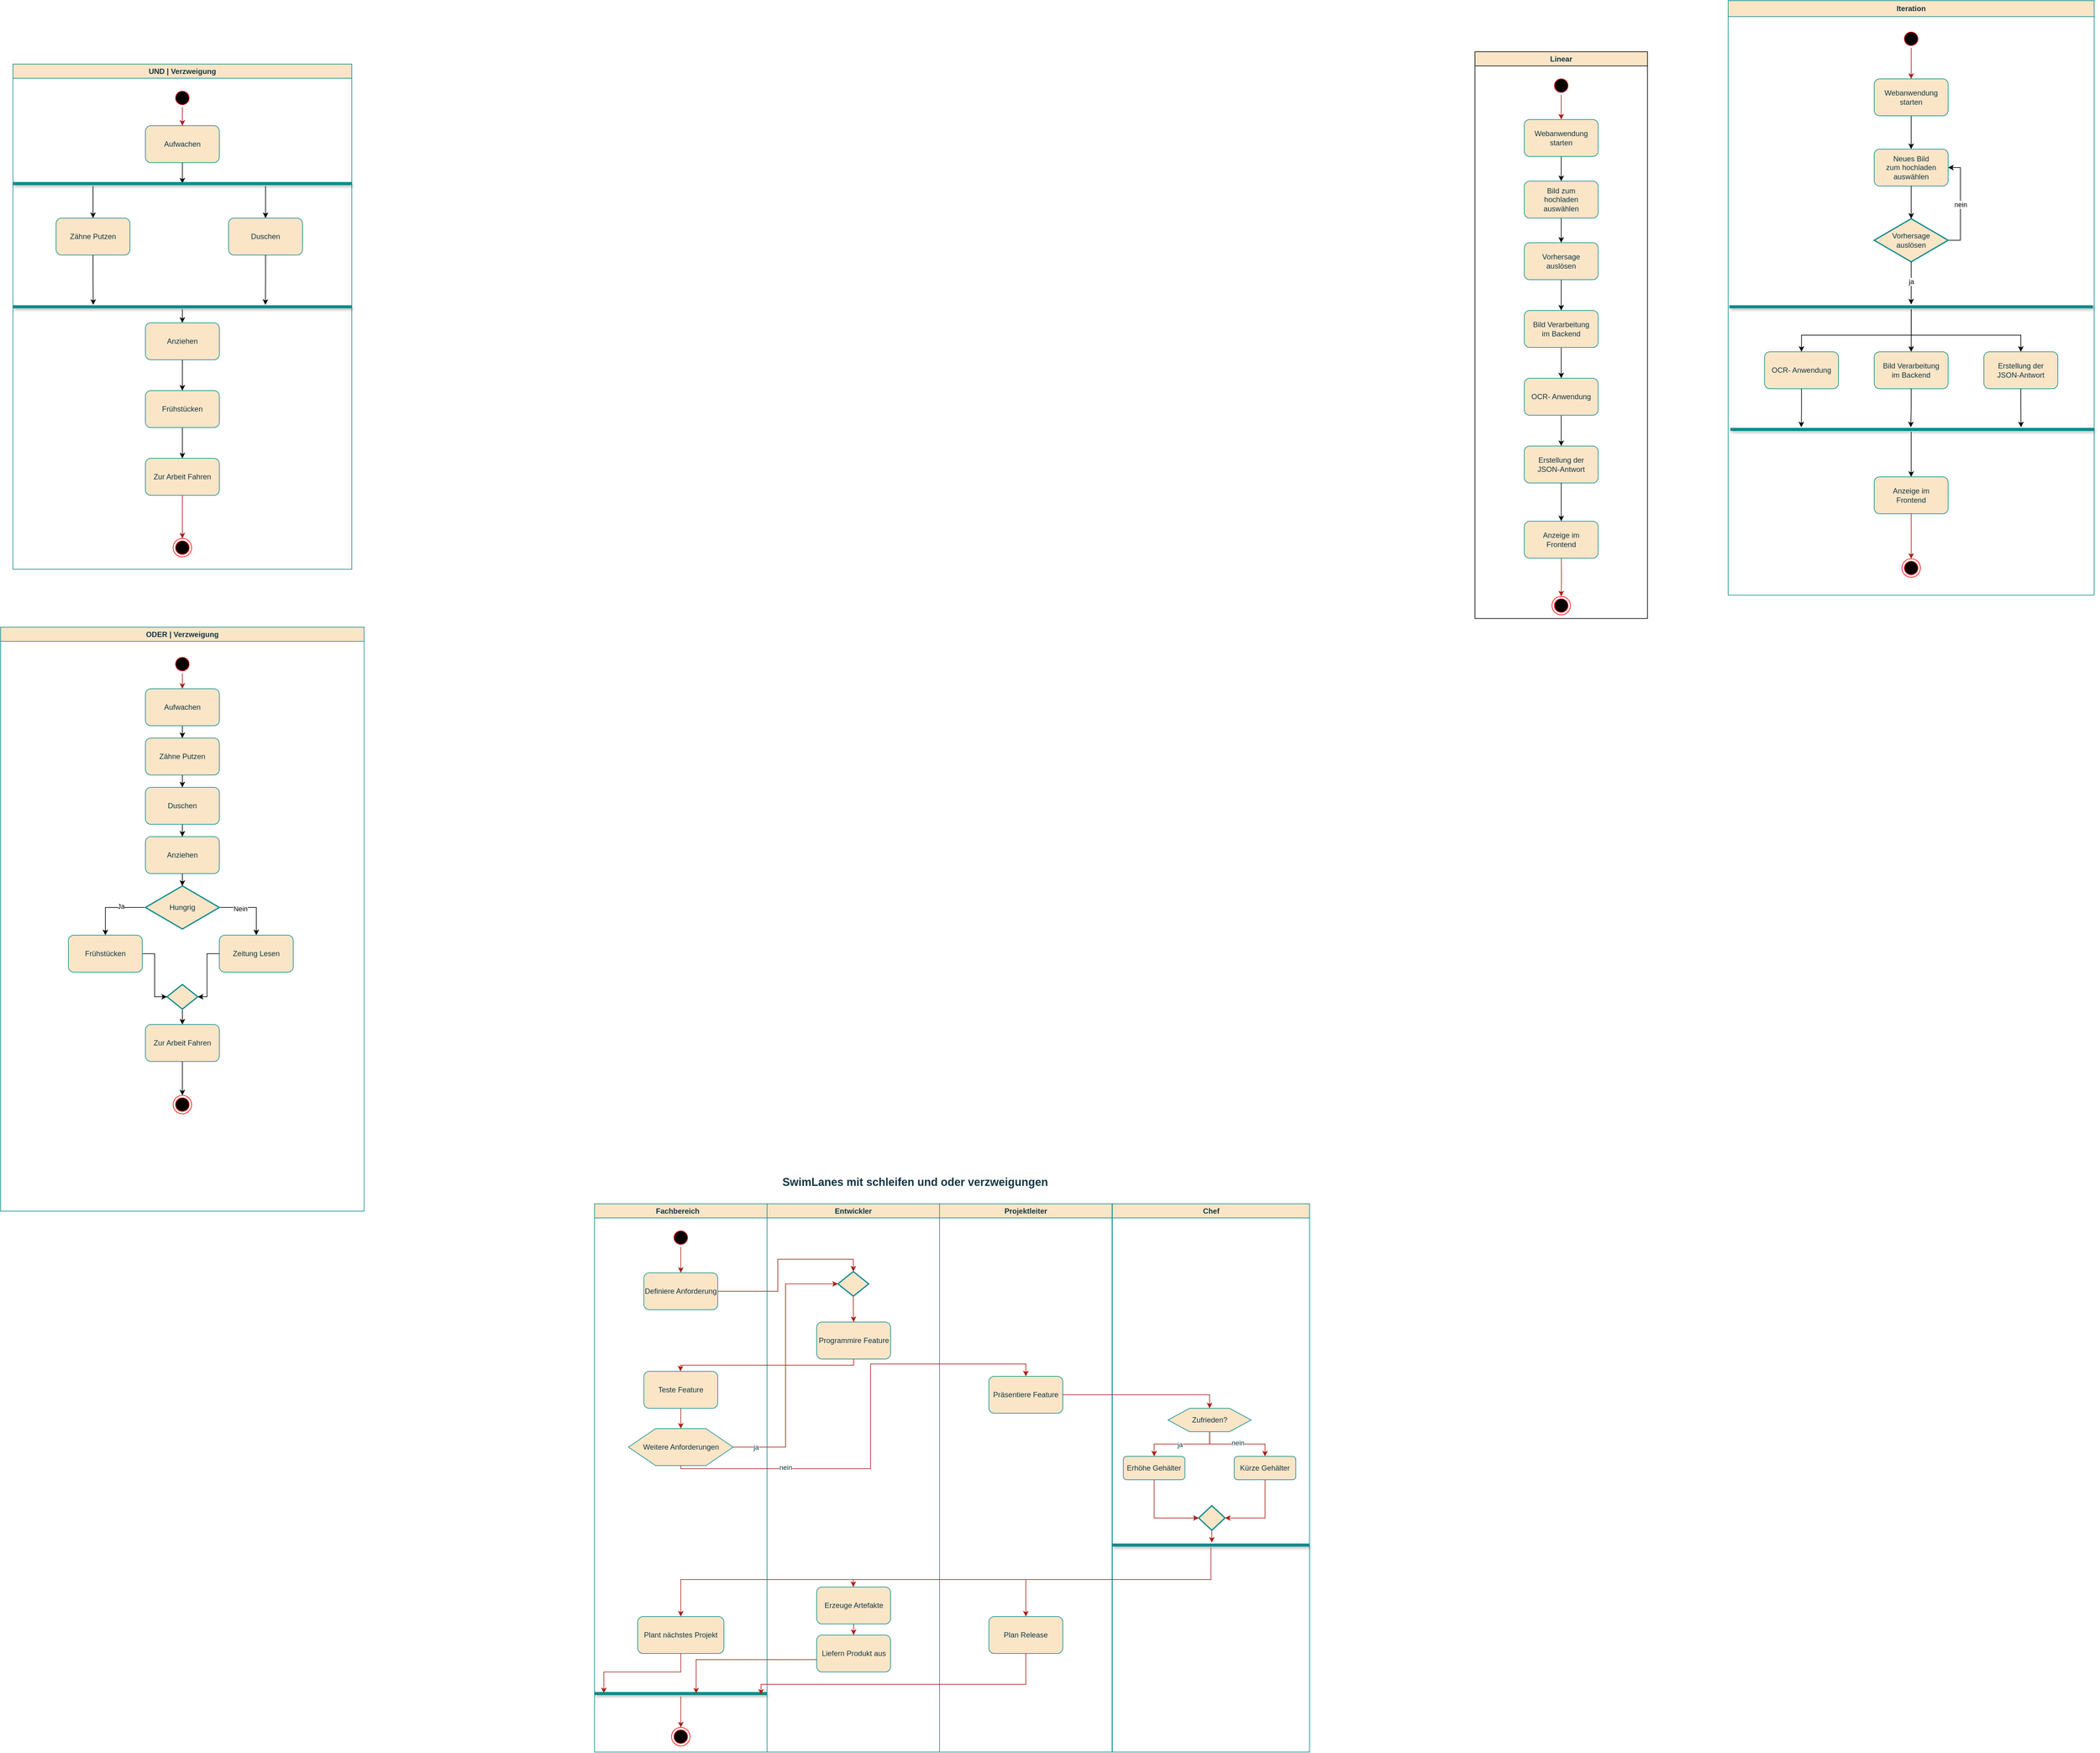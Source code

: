 <mxfile version="26.0.16">
  <diagram name="Seite-1" id="DFNLTvJq9VpUuVKCkXZx">
    <mxGraphModel dx="3145" dy="2306" grid="0" gridSize="10" guides="1" tooltips="1" connect="1" arrows="1" fold="1" page="0" pageScale="1" pageWidth="827" pageHeight="1169" math="0" shadow="0">
      <root>
        <mxCell id="0" />
        <mxCell id="1" parent="0" />
        <mxCell id="cxbMUShry3Oriru9tbwx-21" value="Fachbereich   " style="swimlane;whiteSpace=wrap;labelBackgroundColor=none;fillColor=#FAE5C7;strokeColor=#0F8B8D;fontColor=#143642;" vertex="1" parent="1">
          <mxGeometry x="64" y="1030" width="280" height="890" as="geometry" />
        </mxCell>
        <mxCell id="cxbMUShry3Oriru9tbwx-22" value="Definiere Anforderung" style="rounded=1;whiteSpace=wrap;html=1;labelBackgroundColor=none;fillColor=#FAE5C7;strokeColor=#0F8B8D;fontColor=#143642;" vertex="1" parent="cxbMUShry3Oriru9tbwx-21">
          <mxGeometry x="80" y="112" width="120" height="60" as="geometry" />
        </mxCell>
        <mxCell id="cxbMUShry3Oriru9tbwx-23" style="edgeStyle=orthogonalEdgeStyle;rounded=0;orthogonalLoop=1;jettySize=auto;html=1;strokeColor=#A8201A;fontColor=#143642;fillColor=#FAE5C7;" edge="1" parent="cxbMUShry3Oriru9tbwx-21" source="cxbMUShry3Oriru9tbwx-24" target="cxbMUShry3Oriru9tbwx-27">
          <mxGeometry relative="1" as="geometry" />
        </mxCell>
        <mxCell id="cxbMUShry3Oriru9tbwx-24" value="Teste Feature" style="rounded=1;whiteSpace=wrap;html=1;labelBackgroundColor=none;fillColor=#FAE5C7;strokeColor=#0F8B8D;fontColor=#143642;" vertex="1" parent="cxbMUShry3Oriru9tbwx-21">
          <mxGeometry x="80" y="272" width="120" height="60" as="geometry" />
        </mxCell>
        <mxCell id="cxbMUShry3Oriru9tbwx-25" style="edgeStyle=orthogonalEdgeStyle;rounded=0;orthogonalLoop=1;jettySize=auto;html=1;strokeColor=#A8201A;fontColor=#143642;fillColor=#FAE5C7;" edge="1" parent="cxbMUShry3Oriru9tbwx-21" source="cxbMUShry3Oriru9tbwx-26" target="cxbMUShry3Oriru9tbwx-22">
          <mxGeometry relative="1" as="geometry" />
        </mxCell>
        <mxCell id="cxbMUShry3Oriru9tbwx-26" value="" style="ellipse;html=1;shape=startState;fillColor=#000000;strokeColor=#ff0000;fontColor=#143642;" vertex="1" parent="cxbMUShry3Oriru9tbwx-21">
          <mxGeometry x="125" y="40" width="30" height="30" as="geometry" />
        </mxCell>
        <mxCell id="cxbMUShry3Oriru9tbwx-27" value="" style="verticalLabelPosition=bottom;verticalAlign=top;html=1;shape=hexagon;perimeter=hexagonPerimeter2;arcSize=6;size=0.26;strokeColor=#0F8B8D;fontColor=#143642;fillColor=#FAE5C7;" vertex="1" parent="cxbMUShry3Oriru9tbwx-21">
          <mxGeometry x="55" y="365" width="170" height="60" as="geometry" />
        </mxCell>
        <mxCell id="cxbMUShry3Oriru9tbwx-28" value="Weitere Anforderungen" style="text;html=1;align=center;verticalAlign=middle;resizable=0;points=[];autosize=1;strokeColor=none;fillColor=none;fontColor=#143642;" vertex="1" parent="cxbMUShry3Oriru9tbwx-21">
          <mxGeometry x="65" y="380" width="150" height="30" as="geometry" />
        </mxCell>
        <mxCell id="cxbMUShry3Oriru9tbwx-29" value="Plant nächstes Projekt" style="rounded=1;whiteSpace=wrap;html=1;strokeColor=#0F8B8D;fontColor=#143642;fillColor=#FAE5C7;" vertex="1" parent="cxbMUShry3Oriru9tbwx-21">
          <mxGeometry x="70" y="670" width="140" height="60" as="geometry" />
        </mxCell>
        <mxCell id="cxbMUShry3Oriru9tbwx-30" value="" style="line;strokeWidth=5;fillColor=none;align=left;verticalAlign=middle;spacingTop=-1;spacingLeft=3;spacingRight=3;rotatable=0;labelPosition=right;points=[];portConstraint=eastwest;strokeColor=inherit;fontColor=#143642;shadow=1;" vertex="1" parent="cxbMUShry3Oriru9tbwx-21">
          <mxGeometry y="790" width="280" height="10" as="geometry" />
        </mxCell>
        <mxCell id="cxbMUShry3Oriru9tbwx-31" value="" style="ellipse;html=1;shape=endState;fillColor=#000000;strokeColor=#ff0000;fontColor=#143642;" vertex="1" parent="cxbMUShry3Oriru9tbwx-21">
          <mxGeometry x="125" y="850" width="30" height="30" as="geometry" />
        </mxCell>
        <mxCell id="cxbMUShry3Oriru9tbwx-32" style="edgeStyle=orthogonalEdgeStyle;rounded=0;orthogonalLoop=1;jettySize=auto;html=1;entryX=0.5;entryY=0;entryDx=0;entryDy=0;strokeColor=#A8201A;fontColor=#143642;fillColor=#FAE5C7;" edge="1" parent="cxbMUShry3Oriru9tbwx-21" source="cxbMUShry3Oriru9tbwx-30" target="cxbMUShry3Oriru9tbwx-31">
          <mxGeometry relative="1" as="geometry">
            <Array as="points">
              <mxPoint x="140" y="830" />
              <mxPoint x="140" y="830" />
            </Array>
          </mxGeometry>
        </mxCell>
        <mxCell id="cxbMUShry3Oriru9tbwx-33" style="edgeStyle=orthogonalEdgeStyle;rounded=0;orthogonalLoop=1;jettySize=auto;html=1;entryX=0.054;entryY=0.43;entryDx=0;entryDy=0;entryPerimeter=0;strokeColor=#A8201A;fontColor=#143642;fillColor=#FAE5C7;" edge="1" parent="cxbMUShry3Oriru9tbwx-21" source="cxbMUShry3Oriru9tbwx-29" target="cxbMUShry3Oriru9tbwx-30">
          <mxGeometry relative="1" as="geometry">
            <Array as="points">
              <mxPoint x="140" y="760" />
              <mxPoint x="15" y="760" />
            </Array>
          </mxGeometry>
        </mxCell>
        <mxCell id="cxbMUShry3Oriru9tbwx-34" value="Entwickler" style="swimlane;whiteSpace=wrap;labelBackgroundColor=none;fillColor=#FAE5C7;strokeColor=#0F8B8D;fontColor=#143642;" vertex="1" parent="1">
          <mxGeometry x="344" y="1030" width="280" height="890" as="geometry" />
        </mxCell>
        <mxCell id="cxbMUShry3Oriru9tbwx-35" value="Programmire Feature" style="rounded=1;whiteSpace=wrap;html=1;labelBackgroundColor=none;fillColor=#FAE5C7;strokeColor=#0F8B8D;fontColor=#143642;" vertex="1" parent="cxbMUShry3Oriru9tbwx-34">
          <mxGeometry x="80.5" y="192" width="120" height="60" as="geometry" />
        </mxCell>
        <mxCell id="cxbMUShry3Oriru9tbwx-36" style="edgeStyle=orthogonalEdgeStyle;rounded=0;orthogonalLoop=1;jettySize=auto;html=1;strokeColor=#A8201A;fontColor=#143642;fillColor=#FAE5C7;" edge="1" parent="cxbMUShry3Oriru9tbwx-34" source="cxbMUShry3Oriru9tbwx-37" target="cxbMUShry3Oriru9tbwx-35">
          <mxGeometry relative="1" as="geometry" />
        </mxCell>
        <mxCell id="cxbMUShry3Oriru9tbwx-37" value="" style="strokeWidth=2;html=1;shape=mxgraph.flowchart.decision;whiteSpace=wrap;strokeColor=#0F8B8D;fontColor=#143642;fillColor=#FAE5C7;" vertex="1" parent="cxbMUShry3Oriru9tbwx-34">
          <mxGeometry x="115" y="110" width="50" height="40" as="geometry" />
        </mxCell>
        <mxCell id="cxbMUShry3Oriru9tbwx-38" style="edgeStyle=orthogonalEdgeStyle;rounded=0;orthogonalLoop=1;jettySize=auto;html=1;entryX=0.5;entryY=0;entryDx=0;entryDy=0;strokeColor=#A8201A;fontColor=#143642;fillColor=#FAE5C7;" edge="1" parent="cxbMUShry3Oriru9tbwx-34" source="cxbMUShry3Oriru9tbwx-39" target="cxbMUShry3Oriru9tbwx-40">
          <mxGeometry relative="1" as="geometry" />
        </mxCell>
        <mxCell id="cxbMUShry3Oriru9tbwx-39" value="Erzeuge Artefakte" style="rounded=1;whiteSpace=wrap;html=1;strokeColor=#0F8B8D;fontColor=#143642;fillColor=#FAE5C7;" vertex="1" parent="cxbMUShry3Oriru9tbwx-34">
          <mxGeometry x="80.5" y="622" width="120" height="60" as="geometry" />
        </mxCell>
        <mxCell id="cxbMUShry3Oriru9tbwx-40" value="Liefern Produkt aus" style="rounded=1;whiteSpace=wrap;html=1;strokeColor=#0F8B8D;fontColor=#143642;fillColor=#FAE5C7;" vertex="1" parent="cxbMUShry3Oriru9tbwx-34">
          <mxGeometry x="80.5" y="700" width="120" height="60" as="geometry" />
        </mxCell>
        <mxCell id="cxbMUShry3Oriru9tbwx-41" value="Projektleiter" style="swimlane;whiteSpace=wrap;startSize=23;labelBackgroundColor=none;fillColor=#FAE5C7;strokeColor=#0F8B8D;fontColor=#143642;" vertex="1" parent="1">
          <mxGeometry x="624" y="1030" width="280" height="890" as="geometry" />
        </mxCell>
        <mxCell id="cxbMUShry3Oriru9tbwx-42" value="Präsentiere Feature" style="rounded=1;whiteSpace=wrap;html=1;labelBackgroundColor=none;fillColor=#FAE5C7;strokeColor=#0F8B8D;fontColor=#143642;" vertex="1" parent="cxbMUShry3Oriru9tbwx-41">
          <mxGeometry x="80" y="280" width="120" height="60" as="geometry" />
        </mxCell>
        <mxCell id="cxbMUShry3Oriru9tbwx-43" value="Plan Release" style="rounded=1;whiteSpace=wrap;html=1;strokeColor=#0F8B8D;fontColor=#143642;fillColor=#FAE5C7;" vertex="1" parent="cxbMUShry3Oriru9tbwx-41">
          <mxGeometry x="80" y="670" width="120" height="60" as="geometry" />
        </mxCell>
        <mxCell id="cxbMUShry3Oriru9tbwx-44" value="Chef" style="swimlane;whiteSpace=wrap;html=1;labelBackgroundColor=none;fillColor=#FAE5C7;strokeColor=#0F8B8D;fontColor=#143642;" vertex="1" parent="1">
          <mxGeometry x="904.5" y="1030" width="320" height="890" as="geometry" />
        </mxCell>
        <mxCell id="cxbMUShry3Oriru9tbwx-45" value="Erhöhe Gehälter" style="rounded=1;whiteSpace=wrap;html=1;labelBackgroundColor=none;fillColor=#FAE5C7;strokeColor=#0F8B8D;fontColor=#143642;" vertex="1" parent="cxbMUShry3Oriru9tbwx-44">
          <mxGeometry x="17.75" y="410" width="100" height="38" as="geometry" />
        </mxCell>
        <mxCell id="cxbMUShry3Oriru9tbwx-46" style="edgeStyle=orthogonalEdgeStyle;rounded=0;orthogonalLoop=1;jettySize=auto;html=1;entryX=0.5;entryY=0;entryDx=0;entryDy=0;strokeColor=#A8201A;fontColor=#143642;fillColor=#FAE5C7;" edge="1" parent="cxbMUShry3Oriru9tbwx-44" source="cxbMUShry3Oriru9tbwx-50" target="cxbMUShry3Oriru9tbwx-45">
          <mxGeometry relative="1" as="geometry" />
        </mxCell>
        <mxCell id="cxbMUShry3Oriru9tbwx-47" value="ja" style="edgeLabel;html=1;align=center;verticalAlign=middle;resizable=0;points=[];strokeColor=#0F8B8D;fontColor=#143642;fillColor=#FAE5C7;" vertex="1" connectable="0" parent="cxbMUShry3Oriru9tbwx-46">
          <mxGeometry x="0.046" y="1" relative="1" as="geometry">
            <mxPoint x="-1" as="offset" />
          </mxGeometry>
        </mxCell>
        <mxCell id="cxbMUShry3Oriru9tbwx-48" style="edgeStyle=orthogonalEdgeStyle;rounded=0;orthogonalLoop=1;jettySize=auto;html=1;entryX=0.5;entryY=0;entryDx=0;entryDy=0;strokeColor=#A8201A;fontColor=#143642;fillColor=#FAE5C7;" edge="1" parent="cxbMUShry3Oriru9tbwx-44" source="cxbMUShry3Oriru9tbwx-50" target="cxbMUShry3Oriru9tbwx-52">
          <mxGeometry relative="1" as="geometry" />
        </mxCell>
        <mxCell id="cxbMUShry3Oriru9tbwx-49" value="nein" style="edgeLabel;html=1;align=center;verticalAlign=middle;resizable=0;points=[];strokeColor=#0F8B8D;fontColor=#143642;fillColor=#FAE5C7;" vertex="1" connectable="0" parent="cxbMUShry3Oriru9tbwx-48">
          <mxGeometry x="0.024" y="2" relative="1" as="geometry">
            <mxPoint x="-1" as="offset" />
          </mxGeometry>
        </mxCell>
        <mxCell id="cxbMUShry3Oriru9tbwx-50" value="" style="verticalLabelPosition=bottom;verticalAlign=top;html=1;shape=hexagon;perimeter=hexagonPerimeter2;arcSize=6;size=0.26;strokeColor=#0F8B8D;fontColor=#143642;fillColor=#FAE5C7;" vertex="1" parent="cxbMUShry3Oriru9tbwx-44">
          <mxGeometry x="90.25" y="332" width="135" height="38" as="geometry" />
        </mxCell>
        <mxCell id="cxbMUShry3Oriru9tbwx-51" value="Zufrieden?" style="text;html=1;align=center;verticalAlign=middle;resizable=0;points=[];autosize=1;strokeColor=none;fillColor=none;fontColor=#143642;" vertex="1" parent="cxbMUShry3Oriru9tbwx-44">
          <mxGeometry x="117.75" y="336" width="80" height="30" as="geometry" />
        </mxCell>
        <mxCell id="cxbMUShry3Oriru9tbwx-52" value="Kürze Gehälter" style="rounded=1;whiteSpace=wrap;html=1;labelBackgroundColor=none;fillColor=#FAE5C7;strokeColor=#0F8B8D;fontColor=#143642;" vertex="1" parent="cxbMUShry3Oriru9tbwx-44">
          <mxGeometry x="197.75" y="410" width="100" height="38" as="geometry" />
        </mxCell>
        <mxCell id="cxbMUShry3Oriru9tbwx-53" value="" style="strokeWidth=2;html=1;shape=mxgraph.flowchart.decision;whiteSpace=wrap;strokeColor=#0F8B8D;fontColor=#143642;fillColor=#FAE5C7;" vertex="1" parent="cxbMUShry3Oriru9tbwx-44">
          <mxGeometry x="140" y="490" width="42.75" height="40" as="geometry" />
        </mxCell>
        <mxCell id="cxbMUShry3Oriru9tbwx-54" style="edgeStyle=orthogonalEdgeStyle;rounded=0;orthogonalLoop=1;jettySize=auto;html=1;entryX=0;entryY=0.5;entryDx=0;entryDy=0;entryPerimeter=0;strokeColor=#A8201A;fontColor=#143642;fillColor=#FAE5C7;" edge="1" parent="cxbMUShry3Oriru9tbwx-44" source="cxbMUShry3Oriru9tbwx-45" target="cxbMUShry3Oriru9tbwx-53">
          <mxGeometry relative="1" as="geometry">
            <Array as="points">
              <mxPoint x="68" y="510" />
            </Array>
          </mxGeometry>
        </mxCell>
        <mxCell id="cxbMUShry3Oriru9tbwx-55" style="edgeStyle=orthogonalEdgeStyle;rounded=0;orthogonalLoop=1;jettySize=auto;html=1;entryX=1;entryY=0.5;entryDx=0;entryDy=0;entryPerimeter=0;strokeColor=#A8201A;fontColor=#143642;fillColor=#FAE5C7;" edge="1" parent="cxbMUShry3Oriru9tbwx-44" source="cxbMUShry3Oriru9tbwx-52" target="cxbMUShry3Oriru9tbwx-53">
          <mxGeometry relative="1" as="geometry">
            <Array as="points">
              <mxPoint x="248" y="510" />
            </Array>
          </mxGeometry>
        </mxCell>
        <mxCell id="cxbMUShry3Oriru9tbwx-56" value="" style="line;strokeWidth=5;fillColor=#000000;align=left;verticalAlign=middle;spacingTop=-1;spacingLeft=3;spacingRight=3;rotatable=0;labelPosition=right;points=[];portConstraint=eastwest;strokeColor=inherit;fontColor=#143642;shadow=1;" vertex="1" parent="cxbMUShry3Oriru9tbwx-44">
          <mxGeometry y="550" width="320" height="8" as="geometry" />
        </mxCell>
        <mxCell id="cxbMUShry3Oriru9tbwx-57" style="edgeStyle=orthogonalEdgeStyle;rounded=0;orthogonalLoop=1;jettySize=auto;html=1;entryX=0.504;entryY=0;entryDx=0;entryDy=0;entryPerimeter=0;strokeColor=#A8201A;fontColor=#143642;fillColor=#FAE5C7;" edge="1" parent="cxbMUShry3Oriru9tbwx-44" source="cxbMUShry3Oriru9tbwx-53" target="cxbMUShry3Oriru9tbwx-56">
          <mxGeometry relative="1" as="geometry" />
        </mxCell>
        <mxCell id="cxbMUShry3Oriru9tbwx-58" style="edgeStyle=orthogonalEdgeStyle;rounded=0;orthogonalLoop=1;jettySize=auto;html=1;labelBackgroundColor=none;strokeColor=#A8201A;fontColor=default;" edge="1" parent="1" source="cxbMUShry3Oriru9tbwx-35" target="cxbMUShry3Oriru9tbwx-24">
          <mxGeometry relative="1" as="geometry">
            <Array as="points">
              <mxPoint x="484.5" y="1292" />
              <mxPoint x="203.5" y="1292" />
            </Array>
          </mxGeometry>
        </mxCell>
        <mxCell id="cxbMUShry3Oriru9tbwx-59" value="&lt;b&gt;&lt;font style=&quot;font-size: 18px;&quot;&gt;SwimLanes mit schleifen und oder verzweigungen&lt;/font&gt;&lt;/b&gt;" style="text;html=1;align=center;verticalAlign=middle;resizable=0;points=[];autosize=1;strokeColor=none;fillColor=none;fontColor=#143642;" vertex="1" parent="1">
          <mxGeometry x="359" y="975" width="450" height="40" as="geometry" />
        </mxCell>
        <mxCell id="cxbMUShry3Oriru9tbwx-60" style="edgeStyle=orthogonalEdgeStyle;rounded=0;orthogonalLoop=1;jettySize=auto;html=1;entryX=0;entryY=0.5;entryDx=0;entryDy=0;entryPerimeter=0;strokeColor=#A8201A;fontColor=#143642;fillColor=#FAE5C7;endSize=6;jumpSize=10;targetPerimeterSpacing=0;" edge="1" parent="1" source="cxbMUShry3Oriru9tbwx-27" target="cxbMUShry3Oriru9tbwx-37">
          <mxGeometry relative="1" as="geometry" />
        </mxCell>
        <mxCell id="cxbMUShry3Oriru9tbwx-61" value="ja" style="edgeLabel;html=1;align=center;verticalAlign=middle;resizable=0;points=[];strokeColor=#0F8B8D;fontColor=#143642;fillColor=#FAE5C7;" vertex="1" connectable="0" parent="cxbMUShry3Oriru9tbwx-60">
          <mxGeometry x="-0.829" relative="1" as="geometry">
            <mxPoint as="offset" />
          </mxGeometry>
        </mxCell>
        <mxCell id="cxbMUShry3Oriru9tbwx-62" style="edgeStyle=orthogonalEdgeStyle;rounded=0;orthogonalLoop=1;jettySize=auto;html=1;entryX=0.5;entryY=0;entryDx=0;entryDy=0;entryPerimeter=0;strokeColor=#A8201A;fontColor=#143642;fillColor=#FAE5C7;" edge="1" parent="1" source="cxbMUShry3Oriru9tbwx-22" target="cxbMUShry3Oriru9tbwx-37">
          <mxGeometry relative="1" as="geometry" />
        </mxCell>
        <mxCell id="cxbMUShry3Oriru9tbwx-63" style="edgeStyle=orthogonalEdgeStyle;rounded=0;orthogonalLoop=1;jettySize=auto;html=1;entryX=0.5;entryY=0;entryDx=0;entryDy=0;strokeColor=#A8201A;fontColor=#143642;fillColor=#FAE5C7;" edge="1" parent="1" source="cxbMUShry3Oriru9tbwx-27" target="cxbMUShry3Oriru9tbwx-42">
          <mxGeometry relative="1" as="geometry">
            <Array as="points">
              <mxPoint x="204" y="1460" />
              <mxPoint x="512" y="1460" />
              <mxPoint x="512" y="1290" />
              <mxPoint x="764" y="1290" />
              <mxPoint x="764" y="1300" />
            </Array>
          </mxGeometry>
        </mxCell>
        <mxCell id="cxbMUShry3Oriru9tbwx-64" value="nein" style="edgeLabel;html=1;align=center;verticalAlign=middle;resizable=0;points=[];strokeColor=#0F8B8D;fontColor=#143642;fillColor=#FAE5C7;" vertex="1" connectable="0" parent="cxbMUShry3Oriru9tbwx-63">
          <mxGeometry x="-0.536" y="2" relative="1" as="geometry">
            <mxPoint as="offset" />
          </mxGeometry>
        </mxCell>
        <mxCell id="cxbMUShry3Oriru9tbwx-65" style="edgeStyle=orthogonalEdgeStyle;rounded=0;orthogonalLoop=1;jettySize=auto;html=1;strokeColor=#A8201A;fontColor=#143642;fillColor=#FAE5C7;entryX=0.5;entryY=0;entryDx=0;entryDy=0;" edge="1" parent="1" source="cxbMUShry3Oriru9tbwx-42" target="cxbMUShry3Oriru9tbwx-50">
          <mxGeometry relative="1" as="geometry">
            <mxPoint x="970" y="1350" as="targetPoint" />
          </mxGeometry>
        </mxCell>
        <mxCell id="cxbMUShry3Oriru9tbwx-66" style="edgeStyle=orthogonalEdgeStyle;rounded=0;orthogonalLoop=1;jettySize=auto;html=1;strokeColor=#A8201A;fontColor=#143642;fillColor=#FAE5C7;" edge="1" parent="1" source="cxbMUShry3Oriru9tbwx-56" target="cxbMUShry3Oriru9tbwx-39">
          <mxGeometry relative="1" as="geometry">
            <Array as="points">
              <mxPoint x="1064" y="1640" />
              <mxPoint x="484" y="1640" />
            </Array>
          </mxGeometry>
        </mxCell>
        <mxCell id="cxbMUShry3Oriru9tbwx-67" style="edgeStyle=orthogonalEdgeStyle;rounded=0;orthogonalLoop=1;jettySize=auto;html=1;entryX=0.5;entryY=0;entryDx=0;entryDy=0;strokeColor=#A8201A;fontColor=#143642;fillColor=#FAE5C7;" edge="1" parent="1" source="cxbMUShry3Oriru9tbwx-56" target="cxbMUShry3Oriru9tbwx-29">
          <mxGeometry relative="1" as="geometry">
            <Array as="points">
              <mxPoint x="1064" y="1640" />
              <mxPoint x="204" y="1640" />
            </Array>
          </mxGeometry>
        </mxCell>
        <mxCell id="cxbMUShry3Oriru9tbwx-68" style="edgeStyle=orthogonalEdgeStyle;rounded=0;orthogonalLoop=1;jettySize=auto;html=1;entryX=0.5;entryY=0;entryDx=0;entryDy=0;strokeColor=#A8201A;fontColor=#143642;fillColor=#FAE5C7;" edge="1" parent="1" source="cxbMUShry3Oriru9tbwx-56" target="cxbMUShry3Oriru9tbwx-43">
          <mxGeometry relative="1" as="geometry">
            <Array as="points">
              <mxPoint x="1064" y="1640" />
              <mxPoint x="764" y="1640" />
            </Array>
          </mxGeometry>
        </mxCell>
        <mxCell id="cxbMUShry3Oriru9tbwx-69" style="edgeStyle=orthogonalEdgeStyle;rounded=0;orthogonalLoop=1;jettySize=auto;html=1;entryX=0.965;entryY=0.678;entryDx=0;entryDy=0;entryPerimeter=0;strokeColor=#A8201A;fontColor=#143642;fillColor=#FAE5C7;" edge="1" parent="1" source="cxbMUShry3Oriru9tbwx-43" target="cxbMUShry3Oriru9tbwx-30">
          <mxGeometry relative="1" as="geometry">
            <Array as="points">
              <mxPoint x="764" y="1810" />
              <mxPoint x="334" y="1810" />
            </Array>
          </mxGeometry>
        </mxCell>
        <mxCell id="cxbMUShry3Oriru9tbwx-70" style="edgeStyle=orthogonalEdgeStyle;rounded=0;orthogonalLoop=1;jettySize=auto;html=1;entryX=0.589;entryY=0.48;entryDx=0;entryDy=0;entryPerimeter=0;strokeColor=#A8201A;fontColor=#143642;fillColor=#FAE5C7;" edge="1" parent="1" source="cxbMUShry3Oriru9tbwx-40" target="cxbMUShry3Oriru9tbwx-30">
          <mxGeometry relative="1" as="geometry">
            <Array as="points">
              <mxPoint x="229" y="1770" />
            </Array>
          </mxGeometry>
        </mxCell>
        <mxCell id="cxbMUShry3Oriru9tbwx-71" value="Linear" style="swimlane;whiteSpace=wrap;labelBackgroundColor=none;fillColor=#FAE5C7;strokeColor=default;fontColor=#143642;swimlaneLine=1;" vertex="1" parent="1">
          <mxGeometry x="1493" y="-840" width="280" height="920" as="geometry" />
        </mxCell>
        <mxCell id="cxbMUShry3Oriru9tbwx-72" style="edgeStyle=orthogonalEdgeStyle;rounded=0;orthogonalLoop=1;jettySize=auto;html=1;" edge="1" parent="cxbMUShry3Oriru9tbwx-71" source="cxbMUShry3Oriru9tbwx-73" target="cxbMUShry3Oriru9tbwx-75">
          <mxGeometry relative="1" as="geometry" />
        </mxCell>
        <mxCell id="cxbMUShry3Oriru9tbwx-73" value="Webanwendung&lt;div&gt;starten&lt;/div&gt;" style="rounded=1;whiteSpace=wrap;html=1;labelBackgroundColor=none;fillColor=#FAE5C7;strokeColor=#0F8B8D;fontColor=#143642;" vertex="1" parent="cxbMUShry3Oriru9tbwx-71">
          <mxGeometry x="80" y="110" width="120" height="60" as="geometry" />
        </mxCell>
        <mxCell id="cxbMUShry3Oriru9tbwx-74" style="edgeStyle=orthogonalEdgeStyle;rounded=0;orthogonalLoop=1;jettySize=auto;html=1;" edge="1" parent="cxbMUShry3Oriru9tbwx-71" source="cxbMUShry3Oriru9tbwx-75" target="cxbMUShry3Oriru9tbwx-86">
          <mxGeometry relative="1" as="geometry" />
        </mxCell>
        <mxCell id="cxbMUShry3Oriru9tbwx-75" value="Bild zum&lt;div&gt;hochladen&lt;br&gt;&lt;div&gt;auswählen&lt;/div&gt;&lt;/div&gt;" style="rounded=1;whiteSpace=wrap;html=1;labelBackgroundColor=none;fillColor=#FAE5C7;strokeColor=#0F8B8D;fontColor=#143642;" vertex="1" parent="cxbMUShry3Oriru9tbwx-71">
          <mxGeometry x="80" y="210" width="120" height="60" as="geometry" />
        </mxCell>
        <mxCell id="cxbMUShry3Oriru9tbwx-76" style="edgeStyle=orthogonalEdgeStyle;rounded=0;orthogonalLoop=1;jettySize=auto;html=1;strokeColor=#A8201A;fontColor=#143642;fillColor=#FAE5C7;" edge="1" parent="cxbMUShry3Oriru9tbwx-71" source="cxbMUShry3Oriru9tbwx-77" target="cxbMUShry3Oriru9tbwx-73">
          <mxGeometry relative="1" as="geometry" />
        </mxCell>
        <mxCell id="cxbMUShry3Oriru9tbwx-77" value="" style="ellipse;html=1;shape=startState;fillColor=#000000;strokeColor=#ff0000;fontColor=#143642;" vertex="1" parent="cxbMUShry3Oriru9tbwx-71">
          <mxGeometry x="125" y="40" width="30" height="30" as="geometry" />
        </mxCell>
        <mxCell id="cxbMUShry3Oriru9tbwx-78" style="edgeStyle=orthogonalEdgeStyle;rounded=0;orthogonalLoop=1;jettySize=auto;html=1;" edge="1" parent="cxbMUShry3Oriru9tbwx-71" source="cxbMUShry3Oriru9tbwx-79" target="cxbMUShry3Oriru9tbwx-81">
          <mxGeometry relative="1" as="geometry" />
        </mxCell>
        <mxCell id="cxbMUShry3Oriru9tbwx-79" value="Bild Verarbeitung&lt;div&gt;im Backend&lt;/div&gt;" style="rounded=1;whiteSpace=wrap;html=1;labelBackgroundColor=none;fillColor=#FAE5C7;strokeColor=#0F8B8D;fontColor=#143642;" vertex="1" parent="cxbMUShry3Oriru9tbwx-71">
          <mxGeometry x="80" y="420" width="120" height="60" as="geometry" />
        </mxCell>
        <mxCell id="cxbMUShry3Oriru9tbwx-80" style="edgeStyle=orthogonalEdgeStyle;rounded=0;orthogonalLoop=1;jettySize=auto;html=1;" edge="1" parent="cxbMUShry3Oriru9tbwx-71" source="cxbMUShry3Oriru9tbwx-81" target="cxbMUShry3Oriru9tbwx-82">
          <mxGeometry relative="1" as="geometry" />
        </mxCell>
        <mxCell id="cxbMUShry3Oriru9tbwx-81" value="OCR- Anwendung" style="rounded=1;whiteSpace=wrap;html=1;labelBackgroundColor=none;fillColor=#FAE5C7;strokeColor=#0F8B8D;fontColor=#143642;" vertex="1" parent="cxbMUShry3Oriru9tbwx-71">
          <mxGeometry x="80" y="530" width="120" height="60" as="geometry" />
        </mxCell>
        <mxCell id="cxbMUShry3Oriru9tbwx-82" value="Erstellung der&lt;div&gt;JSON-Antwort&lt;/div&gt;" style="rounded=1;whiteSpace=wrap;html=1;strokeColor=#0F8B8D;fontColor=#143642;fillColor=#FAE5C7;" vertex="1" parent="cxbMUShry3Oriru9tbwx-71">
          <mxGeometry x="80" y="640" width="120" height="60" as="geometry" />
        </mxCell>
        <mxCell id="cxbMUShry3Oriru9tbwx-83" value="" style="ellipse;html=1;shape=endState;fillColor=#000000;strokeColor=#ff0000;fontColor=#143642;" vertex="1" parent="cxbMUShry3Oriru9tbwx-71">
          <mxGeometry x="125" y="884" width="30" height="30" as="geometry" />
        </mxCell>
        <mxCell id="cxbMUShry3Oriru9tbwx-84" style="edgeStyle=orthogonalEdgeStyle;rounded=0;orthogonalLoop=1;jettySize=auto;html=1;strokeColor=#A8201A;fontColor=#143642;fillColor=#FAE5C7;" edge="1" parent="cxbMUShry3Oriru9tbwx-71" target="cxbMUShry3Oriru9tbwx-83">
          <mxGeometry relative="1" as="geometry">
            <mxPoint x="140" y="814" as="sourcePoint" />
          </mxGeometry>
        </mxCell>
        <mxCell id="cxbMUShry3Oriru9tbwx-85" style="edgeStyle=orthogonalEdgeStyle;rounded=0;orthogonalLoop=1;jettySize=auto;html=1;" edge="1" parent="cxbMUShry3Oriru9tbwx-71" source="cxbMUShry3Oriru9tbwx-86" target="cxbMUShry3Oriru9tbwx-79">
          <mxGeometry relative="1" as="geometry" />
        </mxCell>
        <mxCell id="cxbMUShry3Oriru9tbwx-86" value="Vorhersage&lt;div&gt;auslösen&lt;/div&gt;" style="rounded=1;whiteSpace=wrap;html=1;labelBackgroundColor=none;fillColor=#FAE5C7;strokeColor=#0F8B8D;fontColor=#143642;" vertex="1" parent="cxbMUShry3Oriru9tbwx-71">
          <mxGeometry x="80" y="310" width="120" height="60" as="geometry" />
        </mxCell>
        <mxCell id="cxbMUShry3Oriru9tbwx-154" value="Anzeige im&lt;div&gt;Frontend&lt;/div&gt;" style="rounded=1;whiteSpace=wrap;html=1;strokeColor=#0F8B8D;fontColor=#143642;fillColor=#FAE5C7;" vertex="1" parent="cxbMUShry3Oriru9tbwx-71">
          <mxGeometry x="80" y="762" width="120" height="60" as="geometry" />
        </mxCell>
        <mxCell id="cxbMUShry3Oriru9tbwx-155" style="edgeStyle=orthogonalEdgeStyle;rounded=0;orthogonalLoop=1;jettySize=auto;html=1;exitX=0.5;exitY=1;exitDx=0;exitDy=0;entryX=0.5;entryY=0;entryDx=0;entryDy=0;" edge="1" parent="cxbMUShry3Oriru9tbwx-71" source="cxbMUShry3Oriru9tbwx-82" target="cxbMUShry3Oriru9tbwx-154">
          <mxGeometry relative="1" as="geometry">
            <mxPoint x="139.63" y="705" as="sourcePoint" />
            <mxPoint x="139.63" y="755" as="targetPoint" />
            <Array as="points">
              <mxPoint x="140" y="744" />
              <mxPoint x="140" y="744" />
            </Array>
          </mxGeometry>
        </mxCell>
        <mxCell id="cxbMUShry3Oriru9tbwx-87" value="ODER | Verzweigung" style="swimlane;whiteSpace=wrap;labelBackgroundColor=none;fillColor=#FAE5C7;strokeColor=#0F8B8D;fontColor=#143642;" vertex="1" parent="1">
          <mxGeometry x="-900" y="94" width="590" height="948" as="geometry" />
        </mxCell>
        <mxCell id="cxbMUShry3Oriru9tbwx-88" value="" style="ellipse;html=1;shape=endState;fillColor=#000000;strokeColor=#ff0000;fontColor=#143642;" vertex="1" parent="cxbMUShry3Oriru9tbwx-87">
          <mxGeometry x="280" y="760" width="30" height="30" as="geometry" />
        </mxCell>
        <mxCell id="cxbMUShry3Oriru9tbwx-89" style="edgeStyle=orthogonalEdgeStyle;rounded=0;orthogonalLoop=1;jettySize=auto;html=1;" edge="1" parent="cxbMUShry3Oriru9tbwx-87" source="cxbMUShry3Oriru9tbwx-90" target="cxbMUShry3Oriru9tbwx-92">
          <mxGeometry relative="1" as="geometry" />
        </mxCell>
        <mxCell id="cxbMUShry3Oriru9tbwx-90" value="Aufwachen" style="rounded=1;whiteSpace=wrap;html=1;labelBackgroundColor=none;fillColor=#FAE5C7;strokeColor=#0F8B8D;fontColor=#143642;" vertex="1" parent="cxbMUShry3Oriru9tbwx-87">
          <mxGeometry x="235" y="100" width="120" height="60" as="geometry" />
        </mxCell>
        <mxCell id="cxbMUShry3Oriru9tbwx-91" style="edgeStyle=orthogonalEdgeStyle;rounded=0;orthogonalLoop=1;jettySize=auto;html=1;" edge="1" parent="cxbMUShry3Oriru9tbwx-87" source="cxbMUShry3Oriru9tbwx-92" target="cxbMUShry3Oriru9tbwx-100">
          <mxGeometry relative="1" as="geometry" />
        </mxCell>
        <mxCell id="cxbMUShry3Oriru9tbwx-92" value="Zähne Putzen" style="rounded=1;whiteSpace=wrap;html=1;labelBackgroundColor=none;fillColor=#FAE5C7;strokeColor=#0F8B8D;fontColor=#143642;" vertex="1" parent="cxbMUShry3Oriru9tbwx-87">
          <mxGeometry x="235" y="180" width="120" height="60" as="geometry" />
        </mxCell>
        <mxCell id="cxbMUShry3Oriru9tbwx-93" style="edgeStyle=orthogonalEdgeStyle;rounded=0;orthogonalLoop=1;jettySize=auto;html=1;strokeColor=#A8201A;fontColor=#143642;fillColor=#FAE5C7;" edge="1" parent="cxbMUShry3Oriru9tbwx-87" source="cxbMUShry3Oriru9tbwx-94" target="cxbMUShry3Oriru9tbwx-90">
          <mxGeometry relative="1" as="geometry" />
        </mxCell>
        <mxCell id="cxbMUShry3Oriru9tbwx-94" value="" style="ellipse;html=1;shape=startState;fillColor=#000000;strokeColor=#ff0000;fontColor=#143642;" vertex="1" parent="cxbMUShry3Oriru9tbwx-87">
          <mxGeometry x="280" y="45" width="30" height="30" as="geometry" />
        </mxCell>
        <mxCell id="cxbMUShry3Oriru9tbwx-95" value="Anziehen" style="rounded=1;whiteSpace=wrap;html=1;labelBackgroundColor=none;fillColor=#FAE5C7;strokeColor=#0F8B8D;fontColor=#143642;" vertex="1" parent="cxbMUShry3Oriru9tbwx-87">
          <mxGeometry x="235" y="340" width="120" height="60" as="geometry" />
        </mxCell>
        <mxCell id="cxbMUShry3Oriru9tbwx-96" value="Frühstücken" style="rounded=1;whiteSpace=wrap;html=1;labelBackgroundColor=none;fillColor=#FAE5C7;strokeColor=#0F8B8D;fontColor=#143642;" vertex="1" parent="cxbMUShry3Oriru9tbwx-87">
          <mxGeometry x="110" y="500" width="120" height="60" as="geometry" />
        </mxCell>
        <mxCell id="cxbMUShry3Oriru9tbwx-97" style="edgeStyle=orthogonalEdgeStyle;rounded=0;orthogonalLoop=1;jettySize=auto;html=1;" edge="1" parent="cxbMUShry3Oriru9tbwx-87" source="cxbMUShry3Oriru9tbwx-98" target="cxbMUShry3Oriru9tbwx-88">
          <mxGeometry relative="1" as="geometry" />
        </mxCell>
        <mxCell id="cxbMUShry3Oriru9tbwx-98" value="Zur Arbeit Fahren" style="rounded=1;whiteSpace=wrap;html=1;strokeColor=#0F8B8D;fontColor=#143642;fillColor=#FAE5C7;" vertex="1" parent="cxbMUShry3Oriru9tbwx-87">
          <mxGeometry x="235" y="645" width="120" height="60" as="geometry" />
        </mxCell>
        <mxCell id="cxbMUShry3Oriru9tbwx-99" style="edgeStyle=orthogonalEdgeStyle;rounded=0;orthogonalLoop=1;jettySize=auto;html=1;" edge="1" parent="cxbMUShry3Oriru9tbwx-87" source="cxbMUShry3Oriru9tbwx-100" target="cxbMUShry3Oriru9tbwx-95">
          <mxGeometry relative="1" as="geometry" />
        </mxCell>
        <mxCell id="cxbMUShry3Oriru9tbwx-100" value="Duschen" style="rounded=1;whiteSpace=wrap;html=1;labelBackgroundColor=none;fillColor=#FAE5C7;strokeColor=#0F8B8D;fontColor=#143642;" vertex="1" parent="cxbMUShry3Oriru9tbwx-87">
          <mxGeometry x="235" y="260" width="120" height="60" as="geometry" />
        </mxCell>
        <mxCell id="cxbMUShry3Oriru9tbwx-101" style="edgeStyle=orthogonalEdgeStyle;rounded=0;orthogonalLoop=1;jettySize=auto;html=1;" edge="1" parent="cxbMUShry3Oriru9tbwx-87" source="cxbMUShry3Oriru9tbwx-105" target="cxbMUShry3Oriru9tbwx-96">
          <mxGeometry relative="1" as="geometry" />
        </mxCell>
        <mxCell id="cxbMUShry3Oriru9tbwx-102" value="Ja" style="edgeLabel;html=1;align=center;verticalAlign=middle;resizable=0;points=[];" vertex="1" connectable="0" parent="cxbMUShry3Oriru9tbwx-101">
          <mxGeometry x="-0.273" y="-2" relative="1" as="geometry">
            <mxPoint as="offset" />
          </mxGeometry>
        </mxCell>
        <mxCell id="cxbMUShry3Oriru9tbwx-103" style="edgeStyle=orthogonalEdgeStyle;rounded=0;orthogonalLoop=1;jettySize=auto;html=1;exitX=1;exitY=0.5;exitDx=0;exitDy=0;exitPerimeter=0;" edge="1" parent="cxbMUShry3Oriru9tbwx-87" source="cxbMUShry3Oriru9tbwx-105" target="cxbMUShry3Oriru9tbwx-106">
          <mxGeometry relative="1" as="geometry">
            <Array as="points">
              <mxPoint x="415" y="455" />
            </Array>
          </mxGeometry>
        </mxCell>
        <mxCell id="cxbMUShry3Oriru9tbwx-104" value="Nein" style="edgeLabel;html=1;align=center;verticalAlign=middle;resizable=0;points=[];" vertex="1" connectable="0" parent="cxbMUShry3Oriru9tbwx-103">
          <mxGeometry x="-0.35" y="-2" relative="1" as="geometry">
            <mxPoint as="offset" />
          </mxGeometry>
        </mxCell>
        <mxCell id="cxbMUShry3Oriru9tbwx-105" value="Hungrig" style="strokeWidth=2;html=1;shape=mxgraph.flowchart.decision;whiteSpace=wrap;strokeColor=#0F8B8D;fontColor=#143642;fillColor=#FAE5C7;" vertex="1" parent="cxbMUShry3Oriru9tbwx-87">
          <mxGeometry x="235" y="420" width="120" height="70" as="geometry" />
        </mxCell>
        <mxCell id="cxbMUShry3Oriru9tbwx-106" value="Zeitung Lesen" style="rounded=1;whiteSpace=wrap;html=1;labelBackgroundColor=none;fillColor=#FAE5C7;strokeColor=#0F8B8D;fontColor=#143642;" vertex="1" parent="cxbMUShry3Oriru9tbwx-87">
          <mxGeometry x="355" y="500" width="120" height="60" as="geometry" />
        </mxCell>
        <mxCell id="cxbMUShry3Oriru9tbwx-107" style="edgeStyle=orthogonalEdgeStyle;rounded=0;orthogonalLoop=1;jettySize=auto;html=1;" edge="1" parent="cxbMUShry3Oriru9tbwx-87" source="cxbMUShry3Oriru9tbwx-108" target="cxbMUShry3Oriru9tbwx-98">
          <mxGeometry relative="1" as="geometry" />
        </mxCell>
        <mxCell id="cxbMUShry3Oriru9tbwx-108" value="" style="strokeWidth=2;html=1;shape=mxgraph.flowchart.decision;whiteSpace=wrap;strokeColor=#0F8B8D;fontColor=#143642;fillColor=#FAE5C7;" vertex="1" parent="cxbMUShry3Oriru9tbwx-87">
          <mxGeometry x="270" y="580" width="50" height="40" as="geometry" />
        </mxCell>
        <mxCell id="cxbMUShry3Oriru9tbwx-109" style="edgeStyle=orthogonalEdgeStyle;rounded=0;orthogonalLoop=1;jettySize=auto;html=1;entryX=0;entryY=0.5;entryDx=0;entryDy=0;entryPerimeter=0;" edge="1" parent="cxbMUShry3Oriru9tbwx-87" source="cxbMUShry3Oriru9tbwx-96" target="cxbMUShry3Oriru9tbwx-108">
          <mxGeometry relative="1" as="geometry" />
        </mxCell>
        <mxCell id="cxbMUShry3Oriru9tbwx-110" style="edgeStyle=orthogonalEdgeStyle;rounded=0;orthogonalLoop=1;jettySize=auto;html=1;entryX=1;entryY=0.5;entryDx=0;entryDy=0;entryPerimeter=0;" edge="1" parent="cxbMUShry3Oriru9tbwx-87" source="cxbMUShry3Oriru9tbwx-106" target="cxbMUShry3Oriru9tbwx-108">
          <mxGeometry relative="1" as="geometry">
            <Array as="points">
              <mxPoint x="335" y="530" />
              <mxPoint x="335" y="600" />
            </Array>
          </mxGeometry>
        </mxCell>
        <mxCell id="cxbMUShry3Oriru9tbwx-111" style="edgeStyle=orthogonalEdgeStyle;rounded=0;orthogonalLoop=1;jettySize=auto;html=1;exitX=0.5;exitY=1;exitDx=0;exitDy=0;entryX=0.5;entryY=0;entryDx=0;entryDy=0;entryPerimeter=0;" edge="1" parent="cxbMUShry3Oriru9tbwx-87" source="cxbMUShry3Oriru9tbwx-95" target="cxbMUShry3Oriru9tbwx-105">
          <mxGeometry relative="1" as="geometry" />
        </mxCell>
        <mxCell id="cxbMUShry3Oriru9tbwx-112" value="UND | Verzweigung" style="swimlane;whiteSpace=wrap;labelBackgroundColor=none;fillColor=#FAE5C7;strokeColor=#0F8B8D;fontColor=#143642;" vertex="1" parent="1">
          <mxGeometry x="-880" y="-820" width="550" height="820" as="geometry" />
        </mxCell>
        <mxCell id="cxbMUShry3Oriru9tbwx-113" style="edgeStyle=orthogonalEdgeStyle;rounded=0;orthogonalLoop=1;jettySize=auto;html=1;entryX=0.5;entryY=0.463;entryDx=0;entryDy=0;entryPerimeter=0;" edge="1" parent="cxbMUShry3Oriru9tbwx-112" source="cxbMUShry3Oriru9tbwx-114" target="cxbMUShry3Oriru9tbwx-128">
          <mxGeometry relative="1" as="geometry">
            <mxPoint x="275" y="180" as="targetPoint" />
            <Array as="points">
              <mxPoint x="275" y="180" />
              <mxPoint x="275" y="180" />
            </Array>
          </mxGeometry>
        </mxCell>
        <mxCell id="cxbMUShry3Oriru9tbwx-114" value="Aufwachen" style="rounded=1;whiteSpace=wrap;html=1;labelBackgroundColor=none;fillColor=#FAE5C7;strokeColor=#0F8B8D;fontColor=#143642;" vertex="1" parent="cxbMUShry3Oriru9tbwx-112">
          <mxGeometry x="215" y="100" width="120" height="60" as="geometry" />
        </mxCell>
        <mxCell id="cxbMUShry3Oriru9tbwx-115" value="Zähne Putzen" style="rounded=1;whiteSpace=wrap;html=1;labelBackgroundColor=none;fillColor=#FAE5C7;strokeColor=#0F8B8D;fontColor=#143642;" vertex="1" parent="cxbMUShry3Oriru9tbwx-112">
          <mxGeometry x="70" y="250" width="120" height="60" as="geometry" />
        </mxCell>
        <mxCell id="cxbMUShry3Oriru9tbwx-116" style="edgeStyle=orthogonalEdgeStyle;rounded=0;orthogonalLoop=1;jettySize=auto;html=1;strokeColor=#A8201A;fontColor=#143642;fillColor=#FAE5C7;" edge="1" parent="cxbMUShry3Oriru9tbwx-112" source="cxbMUShry3Oriru9tbwx-117" target="cxbMUShry3Oriru9tbwx-114">
          <mxGeometry relative="1" as="geometry" />
        </mxCell>
        <mxCell id="cxbMUShry3Oriru9tbwx-117" value="" style="ellipse;html=1;shape=startState;fillColor=#000000;strokeColor=#ff0000;fontColor=#143642;" vertex="1" parent="cxbMUShry3Oriru9tbwx-112">
          <mxGeometry x="260" y="40" width="30" height="30" as="geometry" />
        </mxCell>
        <mxCell id="cxbMUShry3Oriru9tbwx-118" style="edgeStyle=orthogonalEdgeStyle;rounded=0;orthogonalLoop=1;jettySize=auto;html=1;" edge="1" parent="cxbMUShry3Oriru9tbwx-112" source="cxbMUShry3Oriru9tbwx-119" target="cxbMUShry3Oriru9tbwx-121">
          <mxGeometry relative="1" as="geometry" />
        </mxCell>
        <mxCell id="cxbMUShry3Oriru9tbwx-119" value="Anziehen" style="rounded=1;whiteSpace=wrap;html=1;labelBackgroundColor=none;fillColor=#FAE5C7;strokeColor=#0F8B8D;fontColor=#143642;" vertex="1" parent="cxbMUShry3Oriru9tbwx-112">
          <mxGeometry x="215" y="420" width="120" height="60" as="geometry" />
        </mxCell>
        <mxCell id="cxbMUShry3Oriru9tbwx-120" style="edgeStyle=orthogonalEdgeStyle;rounded=0;orthogonalLoop=1;jettySize=auto;html=1;" edge="1" parent="cxbMUShry3Oriru9tbwx-112" source="cxbMUShry3Oriru9tbwx-121" target="cxbMUShry3Oriru9tbwx-122">
          <mxGeometry relative="1" as="geometry" />
        </mxCell>
        <mxCell id="cxbMUShry3Oriru9tbwx-121" value="Frühstücken" style="rounded=1;whiteSpace=wrap;html=1;labelBackgroundColor=none;fillColor=#FAE5C7;strokeColor=#0F8B8D;fontColor=#143642;" vertex="1" parent="cxbMUShry3Oriru9tbwx-112">
          <mxGeometry x="215" y="530" width="120" height="60" as="geometry" />
        </mxCell>
        <mxCell id="cxbMUShry3Oriru9tbwx-122" value="Zur Arbeit Fahren" style="rounded=1;whiteSpace=wrap;html=1;strokeColor=#0F8B8D;fontColor=#143642;fillColor=#FAE5C7;" vertex="1" parent="cxbMUShry3Oriru9tbwx-112">
          <mxGeometry x="215" y="640" width="120" height="60" as="geometry" />
        </mxCell>
        <mxCell id="cxbMUShry3Oriru9tbwx-123" value="" style="ellipse;html=1;shape=endState;fillColor=#000000;strokeColor=#ff0000;fontColor=#143642;" vertex="1" parent="cxbMUShry3Oriru9tbwx-112">
          <mxGeometry x="260" y="770" width="30" height="30" as="geometry" />
        </mxCell>
        <mxCell id="cxbMUShry3Oriru9tbwx-124" style="edgeStyle=orthogonalEdgeStyle;rounded=0;orthogonalLoop=1;jettySize=auto;html=1;strokeColor=#A8201A;fontColor=#143642;fillColor=#FAE5C7;" edge="1" parent="cxbMUShry3Oriru9tbwx-112" source="cxbMUShry3Oriru9tbwx-122" target="cxbMUShry3Oriru9tbwx-123">
          <mxGeometry relative="1" as="geometry" />
        </mxCell>
        <mxCell id="cxbMUShry3Oriru9tbwx-125" value="Duschen" style="rounded=1;whiteSpace=wrap;html=1;labelBackgroundColor=none;fillColor=#FAE5C7;strokeColor=#0F8B8D;fontColor=#143642;" vertex="1" parent="cxbMUShry3Oriru9tbwx-112">
          <mxGeometry x="350" y="250" width="120" height="60" as="geometry" />
        </mxCell>
        <mxCell id="cxbMUShry3Oriru9tbwx-126" style="edgeStyle=orthogonalEdgeStyle;rounded=0;orthogonalLoop=1;jettySize=auto;html=1;" edge="1" parent="cxbMUShry3Oriru9tbwx-112" source="cxbMUShry3Oriru9tbwx-128" target="cxbMUShry3Oriru9tbwx-125">
          <mxGeometry relative="1" as="geometry">
            <Array as="points">
              <mxPoint x="410" y="230" />
              <mxPoint x="410" y="230" />
            </Array>
          </mxGeometry>
        </mxCell>
        <mxCell id="cxbMUShry3Oriru9tbwx-127" style="edgeStyle=orthogonalEdgeStyle;rounded=0;orthogonalLoop=1;jettySize=auto;html=1;" edge="1" parent="cxbMUShry3Oriru9tbwx-112" source="cxbMUShry3Oriru9tbwx-128" target="cxbMUShry3Oriru9tbwx-115">
          <mxGeometry relative="1" as="geometry">
            <Array as="points">
              <mxPoint x="130" y="210" />
              <mxPoint x="130" y="210" />
            </Array>
          </mxGeometry>
        </mxCell>
        <mxCell id="cxbMUShry3Oriru9tbwx-128" value="" style="line;strokeWidth=5;fillColor=#000000;align=left;verticalAlign=middle;spacingTop=-1;spacingLeft=3;spacingRight=3;rotatable=0;labelPosition=right;points=[];portConstraint=eastwest;strokeColor=inherit;fontColor=#143642;shadow=1;" vertex="1" parent="cxbMUShry3Oriru9tbwx-112">
          <mxGeometry y="190" width="550" height="8" as="geometry" />
        </mxCell>
        <mxCell id="cxbMUShry3Oriru9tbwx-129" style="edgeStyle=orthogonalEdgeStyle;rounded=0;orthogonalLoop=1;jettySize=auto;html=1;" edge="1" parent="cxbMUShry3Oriru9tbwx-112" source="cxbMUShry3Oriru9tbwx-130" target="cxbMUShry3Oriru9tbwx-119">
          <mxGeometry relative="1" as="geometry">
            <Array as="points">
              <mxPoint x="275" y="418" />
              <mxPoint x="275" y="418" />
            </Array>
          </mxGeometry>
        </mxCell>
        <mxCell id="cxbMUShry3Oriru9tbwx-130" value="" style="line;strokeWidth=5;fillColor=#000000;align=left;verticalAlign=middle;spacingTop=-1;spacingLeft=3;spacingRight=3;rotatable=0;labelPosition=right;points=[];portConstraint=eastwest;strokeColor=inherit;fontColor=#143642;shadow=1;" vertex="1" parent="cxbMUShry3Oriru9tbwx-112">
          <mxGeometry y="390" width="550" height="8" as="geometry" />
        </mxCell>
        <mxCell id="cxbMUShry3Oriru9tbwx-131" style="edgeStyle=orthogonalEdgeStyle;rounded=0;orthogonalLoop=1;jettySize=auto;html=1;entryX=0.237;entryY=0.097;entryDx=0;entryDy=0;entryPerimeter=0;" edge="1" parent="cxbMUShry3Oriru9tbwx-112" source="cxbMUShry3Oriru9tbwx-115" target="cxbMUShry3Oriru9tbwx-130">
          <mxGeometry relative="1" as="geometry" />
        </mxCell>
        <mxCell id="cxbMUShry3Oriru9tbwx-132" style="edgeStyle=orthogonalEdgeStyle;rounded=0;orthogonalLoop=1;jettySize=auto;html=1;entryX=0.745;entryY=0.097;entryDx=0;entryDy=0;entryPerimeter=0;" edge="1" parent="cxbMUShry3Oriru9tbwx-112" source="cxbMUShry3Oriru9tbwx-125" target="cxbMUShry3Oriru9tbwx-130">
          <mxGeometry relative="1" as="geometry" />
        </mxCell>
        <mxCell id="cxbMUShry3Oriru9tbwx-133" value="Iteration" style="swimlane;whiteSpace=wrap;labelBackgroundColor=none;fillColor=#FAE5C7;strokeColor=#0F8B8D;fontColor=#143642;startSize=26;" vertex="1" parent="1">
          <mxGeometry x="1904" y="-923" width="594" height="965" as="geometry" />
        </mxCell>
        <mxCell id="cxbMUShry3Oriru9tbwx-134" value="" style="ellipse;html=1;shape=endState;fillColor=#000000;strokeColor=#ff0000;fontColor=#143642;" vertex="1" parent="cxbMUShry3Oriru9tbwx-133">
          <mxGeometry x="282" y="906" width="30" height="30" as="geometry" />
        </mxCell>
        <mxCell id="cxbMUShry3Oriru9tbwx-135" style="edgeStyle=orthogonalEdgeStyle;rounded=0;orthogonalLoop=1;jettySize=auto;html=1;entryX=0.5;entryY=0;entryDx=0;entryDy=0;" edge="1" parent="cxbMUShry3Oriru9tbwx-133" source="cxbMUShry3Oriru9tbwx-136" target="cxbMUShry3Oriru9tbwx-158">
          <mxGeometry relative="1" as="geometry">
            <mxPoint x="295.048" y="201" as="targetPoint" />
          </mxGeometry>
        </mxCell>
        <mxCell id="cxbMUShry3Oriru9tbwx-136" value="Webanwendung&lt;div&gt;starten&lt;/div&gt;" style="rounded=1;whiteSpace=wrap;html=1;labelBackgroundColor=none;fillColor=#FAE5C7;strokeColor=#0F8B8D;fontColor=#143642;" vertex="1" parent="cxbMUShry3Oriru9tbwx-133">
          <mxGeometry x="237" y="127" width="120" height="60" as="geometry" />
        </mxCell>
        <mxCell id="cxbMUShry3Oriru9tbwx-137" style="edgeStyle=orthogonalEdgeStyle;rounded=0;orthogonalLoop=1;jettySize=auto;html=1;" edge="1" parent="cxbMUShry3Oriru9tbwx-133" target="cxbMUShry3Oriru9tbwx-146">
          <mxGeometry relative="1" as="geometry">
            <mxPoint x="295.048" y="240" as="sourcePoint" />
          </mxGeometry>
        </mxCell>
        <mxCell id="cxbMUShry3Oriru9tbwx-139" style="edgeStyle=orthogonalEdgeStyle;rounded=0;orthogonalLoop=1;jettySize=auto;html=1;strokeColor=#A8201A;fontColor=#143642;fillColor=#FAE5C7;" edge="1" parent="cxbMUShry3Oriru9tbwx-133" source="cxbMUShry3Oriru9tbwx-140" target="cxbMUShry3Oriru9tbwx-136">
          <mxGeometry relative="1" as="geometry" />
        </mxCell>
        <mxCell id="cxbMUShry3Oriru9tbwx-140" value="" style="ellipse;html=1;shape=startState;fillColor=#000000;strokeColor=#ff0000;fontColor=#143642;" vertex="1" parent="cxbMUShry3Oriru9tbwx-133">
          <mxGeometry x="282" y="47" width="30" height="30" as="geometry" />
        </mxCell>
        <mxCell id="cxbMUShry3Oriru9tbwx-141" style="edgeStyle=orthogonalEdgeStyle;rounded=0;orthogonalLoop=1;jettySize=auto;html=1;" edge="1" parent="cxbMUShry3Oriru9tbwx-133" target="cxbMUShry3Oriru9tbwx-153">
          <mxGeometry relative="1" as="geometry">
            <mxPoint x="295.048" y="400" as="sourcePoint" />
          </mxGeometry>
        </mxCell>
        <mxCell id="cxbMUShry3Oriru9tbwx-145" style="edgeStyle=orthogonalEdgeStyle;rounded=0;orthogonalLoop=1;jettySize=auto;html=1;" edge="1" parent="cxbMUShry3Oriru9tbwx-133" target="cxbMUShry3Oriru9tbwx-142">
          <mxGeometry relative="1" as="geometry">
            <mxPoint x="295.048" y="320" as="sourcePoint" />
          </mxGeometry>
        </mxCell>
        <mxCell id="cxbMUShry3Oriru9tbwx-185" style="edgeStyle=orthogonalEdgeStyle;rounded=0;orthogonalLoop=1;jettySize=auto;html=1;entryX=1;entryY=0.5;entryDx=0;entryDy=0;" edge="1" parent="cxbMUShry3Oriru9tbwx-133" source="cxbMUShry3Oriru9tbwx-151" target="cxbMUShry3Oriru9tbwx-158">
          <mxGeometry relative="1" as="geometry">
            <Array as="points">
              <mxPoint x="377" y="389" />
              <mxPoint x="377" y="271" />
            </Array>
          </mxGeometry>
        </mxCell>
        <mxCell id="cxbMUShry3Oriru9tbwx-186" value="nein" style="edgeLabel;html=1;align=center;verticalAlign=middle;resizable=0;points=[];" vertex="1" connectable="0" parent="cxbMUShry3Oriru9tbwx-185">
          <mxGeometry x="-0.006" relative="1" as="geometry">
            <mxPoint as="offset" />
          </mxGeometry>
        </mxCell>
        <mxCell id="cxbMUShry3Oriru9tbwx-151" value="Vorhersage&lt;div&gt;auslösen&lt;/div&gt;" style="strokeWidth=2;html=1;shape=mxgraph.flowchart.decision;whiteSpace=wrap;strokeColor=#0F8B8D;fontColor=#143642;fillColor=#FAE5C7;" vertex="1" parent="cxbMUShry3Oriru9tbwx-133">
          <mxGeometry x="237" y="354" width="120" height="70" as="geometry" />
        </mxCell>
        <mxCell id="cxbMUShry3Oriru9tbwx-158" value="Neues Bild&lt;div&gt;zum&amp;nbsp;&lt;span style=&quot;background-color: transparent; color: light-dark(rgb(20, 54, 66), rgb(173, 202, 213));&quot;&gt;hochladen&lt;/span&gt;&lt;div&gt;&lt;div&gt;auswählen&lt;/div&gt;&lt;/div&gt;&lt;/div&gt;" style="rounded=1;whiteSpace=wrap;html=1;labelBackgroundColor=none;fillColor=#FAE5C7;strokeColor=#0F8B8D;fontColor=#143642;" vertex="1" parent="cxbMUShry3Oriru9tbwx-133">
          <mxGeometry x="237" y="241" width="120" height="60" as="geometry" />
        </mxCell>
        <mxCell id="cxbMUShry3Oriru9tbwx-161" style="edgeStyle=orthogonalEdgeStyle;rounded=0;orthogonalLoop=1;jettySize=auto;html=1;entryX=0.5;entryY=0;entryDx=0;entryDy=0;entryPerimeter=0;" edge="1" parent="cxbMUShry3Oriru9tbwx-133" source="cxbMUShry3Oriru9tbwx-158" target="cxbMUShry3Oriru9tbwx-151">
          <mxGeometry relative="1" as="geometry" />
        </mxCell>
        <mxCell id="cxbMUShry3Oriru9tbwx-168" style="edgeStyle=orthogonalEdgeStyle;rounded=0;orthogonalLoop=1;jettySize=auto;html=1;entryX=0.5;entryY=0;entryDx=0;entryDy=0;" edge="1" parent="cxbMUShry3Oriru9tbwx-133" source="cxbMUShry3Oriru9tbwx-164" target="cxbMUShry3Oriru9tbwx-167">
          <mxGeometry relative="1" as="geometry">
            <Array as="points">
              <mxPoint x="297" y="543" />
              <mxPoint x="475" y="543" />
            </Array>
          </mxGeometry>
        </mxCell>
        <mxCell id="cxbMUShry3Oriru9tbwx-169" style="edgeStyle=orthogonalEdgeStyle;rounded=0;orthogonalLoop=1;jettySize=auto;html=1;entryX=0.5;entryY=0;entryDx=0;entryDy=0;" edge="1" parent="cxbMUShry3Oriru9tbwx-133" source="cxbMUShry3Oriru9tbwx-164" target="cxbMUShry3Oriru9tbwx-166">
          <mxGeometry relative="1" as="geometry">
            <Array as="points">
              <mxPoint x="297" y="543" />
              <mxPoint x="119" y="543" />
            </Array>
          </mxGeometry>
        </mxCell>
        <mxCell id="cxbMUShry3Oriru9tbwx-170" style="edgeStyle=orthogonalEdgeStyle;rounded=0;orthogonalLoop=1;jettySize=auto;html=1;entryX=0.5;entryY=0;entryDx=0;entryDy=0;" edge="1" parent="cxbMUShry3Oriru9tbwx-133" source="cxbMUShry3Oriru9tbwx-164" target="cxbMUShry3Oriru9tbwx-165">
          <mxGeometry relative="1" as="geometry">
            <Array as="points">
              <mxPoint x="297" y="528" />
              <mxPoint x="297" y="528" />
            </Array>
          </mxGeometry>
        </mxCell>
        <mxCell id="cxbMUShry3Oriru9tbwx-164" value="" style="line;strokeWidth=5;fillColor=#000000;align=left;verticalAlign=middle;spacingTop=-1;spacingLeft=3;spacingRight=3;rotatable=0;labelPosition=right;points=[];portConstraint=eastwest;strokeColor=inherit;fontColor=#143642;shadow=1;" vertex="1" parent="cxbMUShry3Oriru9tbwx-133">
          <mxGeometry x="1.75" y="493" width="590.5" height="8" as="geometry" />
        </mxCell>
        <mxCell id="cxbMUShry3Oriru9tbwx-165" value="Bild Verarbeitung&lt;div&gt;im Backend&lt;/div&gt;" style="rounded=1;whiteSpace=wrap;html=1;labelBackgroundColor=none;fillColor=#FAE5C7;strokeColor=#0F8B8D;fontColor=#143642;" vertex="1" parent="cxbMUShry3Oriru9tbwx-133">
          <mxGeometry x="237" y="570" width="120" height="60" as="geometry" />
        </mxCell>
        <mxCell id="cxbMUShry3Oriru9tbwx-166" value="OCR- Anwendung" style="rounded=1;whiteSpace=wrap;html=1;labelBackgroundColor=none;fillColor=#FAE5C7;strokeColor=#0F8B8D;fontColor=#143642;" vertex="1" parent="cxbMUShry3Oriru9tbwx-133">
          <mxGeometry x="59" y="570" width="120" height="60" as="geometry" />
        </mxCell>
        <mxCell id="cxbMUShry3Oriru9tbwx-167" value="Erstellung der&lt;div&gt;JSON-Antwort&lt;/div&gt;" style="rounded=1;whiteSpace=wrap;html=1;strokeColor=#0F8B8D;fontColor=#143642;fillColor=#FAE5C7;" vertex="1" parent="cxbMUShry3Oriru9tbwx-133">
          <mxGeometry x="415" y="570" width="120" height="60" as="geometry" />
        </mxCell>
        <mxCell id="cxbMUShry3Oriru9tbwx-171" style="edgeStyle=orthogonalEdgeStyle;rounded=0;orthogonalLoop=1;jettySize=auto;html=1;entryX=0.5;entryY=0.018;entryDx=0;entryDy=0;entryPerimeter=0;" edge="1" parent="cxbMUShry3Oriru9tbwx-133" source="cxbMUShry3Oriru9tbwx-151" target="cxbMUShry3Oriru9tbwx-164">
          <mxGeometry relative="1" as="geometry" />
        </mxCell>
        <mxCell id="cxbMUShry3Oriru9tbwx-184" value="ja" style="edgeLabel;html=1;align=center;verticalAlign=middle;resizable=0;points=[];" vertex="1" connectable="0" parent="cxbMUShry3Oriru9tbwx-171">
          <mxGeometry x="-0.096" relative="1" as="geometry">
            <mxPoint as="offset" />
          </mxGeometry>
        </mxCell>
        <mxCell id="cxbMUShry3Oriru9tbwx-174" style="edgeStyle=orthogonalEdgeStyle;rounded=0;orthogonalLoop=1;jettySize=auto;html=1;entryX=0.5;entryY=0;entryDx=0;entryDy=0;strokeColor=#000000;" edge="1" parent="cxbMUShry3Oriru9tbwx-133" source="cxbMUShry3Oriru9tbwx-172" target="cxbMUShry3Oriru9tbwx-175">
          <mxGeometry relative="1" as="geometry">
            <Array as="points">
              <mxPoint x="297" y="726" />
            </Array>
          </mxGeometry>
        </mxCell>
        <mxCell id="cxbMUShry3Oriru9tbwx-172" value="" style="line;strokeWidth=5;fillColor=#000000;align=left;verticalAlign=middle;spacingTop=-1;spacingLeft=3;spacingRight=3;rotatable=0;labelPosition=right;points=[];portConstraint=eastwest;strokeColor=inherit;fontColor=#143642;shadow=1;" vertex="1" parent="cxbMUShry3Oriru9tbwx-133">
          <mxGeometry x="3.5" y="692" width="590.5" height="8" as="geometry" />
        </mxCell>
        <mxCell id="cxbMUShry3Oriru9tbwx-175" value="Anzeige im&lt;div&gt;Frontend&lt;/div&gt;" style="rounded=1;whiteSpace=wrap;html=1;strokeColor=#0F8B8D;fontColor=#143642;fillColor=#FAE5C7;" vertex="1" parent="cxbMUShry3Oriru9tbwx-133">
          <mxGeometry x="237" y="773" width="120" height="60" as="geometry" />
        </mxCell>
        <mxCell id="cxbMUShry3Oriru9tbwx-176" style="edgeStyle=orthogonalEdgeStyle;rounded=0;orthogonalLoop=1;jettySize=auto;html=1;entryX=0.5;entryY=0;entryDx=0;entryDy=0;strokeColor=#A8201A;exitX=0.5;exitY=1;exitDx=0;exitDy=0;" edge="1" parent="cxbMUShry3Oriru9tbwx-133" source="cxbMUShry3Oriru9tbwx-175" target="cxbMUShry3Oriru9tbwx-134">
          <mxGeometry relative="1" as="geometry">
            <mxPoint x="296.66" y="844" as="sourcePoint" />
            <mxPoint x="296.66" y="917" as="targetPoint" />
            <Array as="points" />
          </mxGeometry>
        </mxCell>
        <mxCell id="cxbMUShry3Oriru9tbwx-177" style="edgeStyle=orthogonalEdgeStyle;rounded=0;orthogonalLoop=1;jettySize=auto;html=1;entryX=0.195;entryY=0.065;entryDx=0;entryDy=0;entryPerimeter=0;" edge="1" parent="cxbMUShry3Oriru9tbwx-133" source="cxbMUShry3Oriru9tbwx-166" target="cxbMUShry3Oriru9tbwx-172">
          <mxGeometry relative="1" as="geometry" />
        </mxCell>
        <mxCell id="cxbMUShry3Oriru9tbwx-178" style="edgeStyle=orthogonalEdgeStyle;rounded=0;orthogonalLoop=1;jettySize=auto;html=1;entryX=0.496;entryY=0.065;entryDx=0;entryDy=0;entryPerimeter=0;" edge="1" parent="cxbMUShry3Oriru9tbwx-133" source="cxbMUShry3Oriru9tbwx-165" target="cxbMUShry3Oriru9tbwx-172">
          <mxGeometry relative="1" as="geometry" />
        </mxCell>
        <mxCell id="cxbMUShry3Oriru9tbwx-181" style="edgeStyle=orthogonalEdgeStyle;rounded=0;orthogonalLoop=1;jettySize=auto;html=1;entryX=0.799;entryY=0.065;entryDx=0;entryDy=0;entryPerimeter=0;" edge="1" parent="cxbMUShry3Oriru9tbwx-133" source="cxbMUShry3Oriru9tbwx-167" target="cxbMUShry3Oriru9tbwx-172">
          <mxGeometry relative="1" as="geometry" />
        </mxCell>
      </root>
    </mxGraphModel>
  </diagram>
</mxfile>

